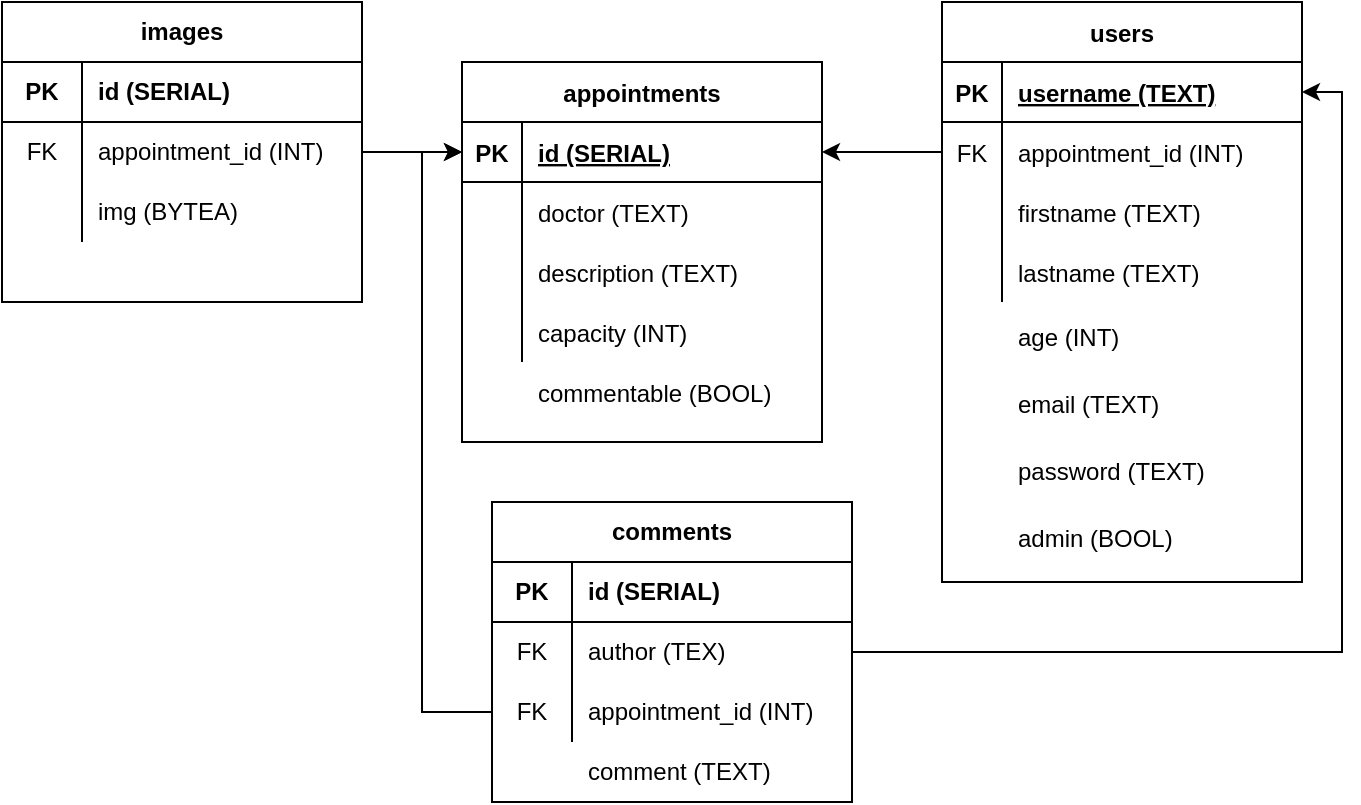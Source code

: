 <mxfile>
    <diagram id="QKNb3AziH3msIT61weC2" name="Page-1">
        <mxGraphModel dx="321" dy="335" grid="1" gridSize="10" guides="1" tooltips="1" connect="1" arrows="1" fold="1" page="1" pageScale="1" pageWidth="850" pageHeight="1100" math="0" shadow="0">
            <root>
                <mxCell id="0"/>
                <mxCell id="1" parent="0"/>
                <mxCell id="O52WOcm6CTFsDJhRvSOu-1" value="appointments" style="shape=table;startSize=30;container=1;collapsible=1;childLayout=tableLayout;fixedRows=1;rowLines=0;fontStyle=1;align=center;resizeLast=1;" parent="1" vertex="1">
                    <mxGeometry x="360" y="150" width="180" height="190" as="geometry"/>
                </mxCell>
                <mxCell id="O52WOcm6CTFsDJhRvSOu-2" value="" style="shape=partialRectangle;collapsible=0;dropTarget=0;pointerEvents=0;fillColor=none;top=0;left=0;bottom=1;right=0;points=[[0,0.5],[1,0.5]];portConstraint=eastwest;" parent="O52WOcm6CTFsDJhRvSOu-1" vertex="1">
                    <mxGeometry y="30" width="180" height="30" as="geometry"/>
                </mxCell>
                <mxCell id="O52WOcm6CTFsDJhRvSOu-3" value="PK" style="shape=partialRectangle;connectable=0;fillColor=none;top=0;left=0;bottom=0;right=0;fontStyle=1;overflow=hidden;" parent="O52WOcm6CTFsDJhRvSOu-2" vertex="1">
                    <mxGeometry width="30" height="30" as="geometry"/>
                </mxCell>
                <mxCell id="O52WOcm6CTFsDJhRvSOu-4" value="id (SERIAL)" style="shape=partialRectangle;connectable=0;fillColor=none;top=0;left=0;bottom=0;right=0;align=left;spacingLeft=6;fontStyle=5;overflow=hidden;" parent="O52WOcm6CTFsDJhRvSOu-2" vertex="1">
                    <mxGeometry x="30" width="150" height="30" as="geometry"/>
                </mxCell>
                <mxCell id="O52WOcm6CTFsDJhRvSOu-5" value="" style="shape=partialRectangle;collapsible=0;dropTarget=0;pointerEvents=0;fillColor=none;top=0;left=0;bottom=0;right=0;points=[[0,0.5],[1,0.5]];portConstraint=eastwest;" parent="O52WOcm6CTFsDJhRvSOu-1" vertex="1">
                    <mxGeometry y="60" width="180" height="30" as="geometry"/>
                </mxCell>
                <mxCell id="O52WOcm6CTFsDJhRvSOu-6" value="" style="shape=partialRectangle;connectable=0;fillColor=none;top=0;left=0;bottom=0;right=0;editable=1;overflow=hidden;" parent="O52WOcm6CTFsDJhRvSOu-5" vertex="1">
                    <mxGeometry width="30" height="30" as="geometry"/>
                </mxCell>
                <mxCell id="O52WOcm6CTFsDJhRvSOu-7" value="doctor (TEXT)" style="shape=partialRectangle;connectable=0;fillColor=none;top=0;left=0;bottom=0;right=0;align=left;spacingLeft=6;overflow=hidden;" parent="O52WOcm6CTFsDJhRvSOu-5" vertex="1">
                    <mxGeometry x="30" width="150" height="30" as="geometry"/>
                </mxCell>
                <mxCell id="O52WOcm6CTFsDJhRvSOu-8" value="" style="shape=partialRectangle;collapsible=0;dropTarget=0;pointerEvents=0;fillColor=none;top=0;left=0;bottom=0;right=0;points=[[0,0.5],[1,0.5]];portConstraint=eastwest;" parent="O52WOcm6CTFsDJhRvSOu-1" vertex="1">
                    <mxGeometry y="90" width="180" height="30" as="geometry"/>
                </mxCell>
                <mxCell id="O52WOcm6CTFsDJhRvSOu-9" value="" style="shape=partialRectangle;connectable=0;fillColor=none;top=0;left=0;bottom=0;right=0;editable=1;overflow=hidden;" parent="O52WOcm6CTFsDJhRvSOu-8" vertex="1">
                    <mxGeometry width="30" height="30" as="geometry"/>
                </mxCell>
                <mxCell id="O52WOcm6CTFsDJhRvSOu-10" value="description (TEXT)" style="shape=partialRectangle;connectable=0;fillColor=none;top=0;left=0;bottom=0;right=0;align=left;spacingLeft=6;overflow=hidden;" parent="O52WOcm6CTFsDJhRvSOu-8" vertex="1">
                    <mxGeometry x="30" width="150" height="30" as="geometry"/>
                </mxCell>
                <mxCell id="O52WOcm6CTFsDJhRvSOu-11" value="" style="shape=partialRectangle;collapsible=0;dropTarget=0;pointerEvents=0;fillColor=none;top=0;left=0;bottom=0;right=0;points=[[0,0.5],[1,0.5]];portConstraint=eastwest;" parent="O52WOcm6CTFsDJhRvSOu-1" vertex="1">
                    <mxGeometry y="120" width="180" height="30" as="geometry"/>
                </mxCell>
                <mxCell id="O52WOcm6CTFsDJhRvSOu-12" value="" style="shape=partialRectangle;connectable=0;fillColor=none;top=0;left=0;bottom=0;right=0;editable=1;overflow=hidden;" parent="O52WOcm6CTFsDJhRvSOu-11" vertex="1">
                    <mxGeometry width="30" height="30" as="geometry"/>
                </mxCell>
                <mxCell id="O52WOcm6CTFsDJhRvSOu-13" value="capacity (INT)" style="shape=partialRectangle;connectable=0;fillColor=none;top=0;left=0;bottom=0;right=0;align=left;spacingLeft=6;overflow=hidden;" parent="O52WOcm6CTFsDJhRvSOu-11" vertex="1">
                    <mxGeometry x="30" width="150" height="30" as="geometry"/>
                </mxCell>
                <mxCell id="O52WOcm6CTFsDJhRvSOu-31" value="" style="group" parent="1" vertex="1" connectable="0">
                    <mxGeometry x="600" y="120" width="180" height="320" as="geometry"/>
                </mxCell>
                <mxCell id="O52WOcm6CTFsDJhRvSOu-14" value="users" style="shape=table;startSize=30;container=1;collapsible=1;childLayout=tableLayout;fixedRows=1;rowLines=0;fontStyle=1;align=center;resizeLast=1;" parent="O52WOcm6CTFsDJhRvSOu-31" vertex="1">
                    <mxGeometry width="180" height="290" as="geometry">
                        <mxRectangle width="80" height="30" as="alternateBounds"/>
                    </mxGeometry>
                </mxCell>
                <mxCell id="O52WOcm6CTFsDJhRvSOu-15" value="" style="shape=partialRectangle;collapsible=0;dropTarget=0;pointerEvents=0;fillColor=none;top=0;left=0;bottom=1;right=0;points=[[0,0.5],[1,0.5]];portConstraint=eastwest;" parent="O52WOcm6CTFsDJhRvSOu-14" vertex="1">
                    <mxGeometry y="30" width="180" height="30" as="geometry"/>
                </mxCell>
                <mxCell id="O52WOcm6CTFsDJhRvSOu-16" value="PK" style="shape=partialRectangle;connectable=0;fillColor=none;top=0;left=0;bottom=0;right=0;fontStyle=1;overflow=hidden;" parent="O52WOcm6CTFsDJhRvSOu-15" vertex="1">
                    <mxGeometry width="30" height="30" as="geometry"/>
                </mxCell>
                <mxCell id="O52WOcm6CTFsDJhRvSOu-17" value="username (TEXT)" style="shape=partialRectangle;connectable=0;fillColor=none;top=0;left=0;bottom=0;right=0;align=left;spacingLeft=6;fontStyle=5;overflow=hidden;" parent="O52WOcm6CTFsDJhRvSOu-15" vertex="1">
                    <mxGeometry x="30" width="150" height="30" as="geometry"/>
                </mxCell>
                <mxCell id="O52WOcm6CTFsDJhRvSOu-18" value="" style="shape=partialRectangle;collapsible=0;dropTarget=0;pointerEvents=0;fillColor=none;top=0;left=0;bottom=0;right=0;points=[[0,0.5],[1,0.5]];portConstraint=eastwest;" parent="O52WOcm6CTFsDJhRvSOu-14" vertex="1">
                    <mxGeometry y="60" width="180" height="30" as="geometry"/>
                </mxCell>
                <mxCell id="O52WOcm6CTFsDJhRvSOu-19" value="FK" style="shape=partialRectangle;connectable=0;fillColor=none;top=0;left=0;bottom=0;right=0;editable=1;overflow=hidden;" parent="O52WOcm6CTFsDJhRvSOu-18" vertex="1">
                    <mxGeometry width="30" height="30" as="geometry"/>
                </mxCell>
                <mxCell id="O52WOcm6CTFsDJhRvSOu-20" value="appointment_id (INT)" style="shape=partialRectangle;connectable=0;fillColor=none;top=0;left=0;bottom=0;right=0;align=left;spacingLeft=6;overflow=hidden;" parent="O52WOcm6CTFsDJhRvSOu-18" vertex="1">
                    <mxGeometry x="30" width="150" height="30" as="geometry"/>
                </mxCell>
                <mxCell id="O52WOcm6CTFsDJhRvSOu-21" value="" style="shape=partialRectangle;collapsible=0;dropTarget=0;pointerEvents=0;fillColor=none;top=0;left=0;bottom=0;right=0;points=[[0,0.5],[1,0.5]];portConstraint=eastwest;" parent="O52WOcm6CTFsDJhRvSOu-14" vertex="1">
                    <mxGeometry y="90" width="180" height="30" as="geometry"/>
                </mxCell>
                <mxCell id="O52WOcm6CTFsDJhRvSOu-22" value="" style="shape=partialRectangle;connectable=0;fillColor=none;top=0;left=0;bottom=0;right=0;editable=1;overflow=hidden;" parent="O52WOcm6CTFsDJhRvSOu-21" vertex="1">
                    <mxGeometry width="30" height="30" as="geometry"/>
                </mxCell>
                <mxCell id="O52WOcm6CTFsDJhRvSOu-23" value="firstname (TEXT)" style="shape=partialRectangle;connectable=0;fillColor=none;top=0;left=0;bottom=0;right=0;align=left;spacingLeft=6;overflow=hidden;" parent="O52WOcm6CTFsDJhRvSOu-21" vertex="1">
                    <mxGeometry x="30" width="150" height="30" as="geometry"/>
                </mxCell>
                <mxCell id="O52WOcm6CTFsDJhRvSOu-24" value="" style="shape=partialRectangle;collapsible=0;dropTarget=0;pointerEvents=0;fillColor=none;top=0;left=0;bottom=0;right=0;points=[[0,0.5],[1,0.5]];portConstraint=eastwest;" parent="O52WOcm6CTFsDJhRvSOu-14" vertex="1">
                    <mxGeometry y="120" width="180" height="30" as="geometry"/>
                </mxCell>
                <mxCell id="O52WOcm6CTFsDJhRvSOu-25" value="" style="shape=partialRectangle;connectable=0;fillColor=none;top=0;left=0;bottom=0;right=0;editable=1;overflow=hidden;" parent="O52WOcm6CTFsDJhRvSOu-24" vertex="1">
                    <mxGeometry width="30" height="30" as="geometry"/>
                </mxCell>
                <mxCell id="O52WOcm6CTFsDJhRvSOu-26" value="lastname (TEXT)" style="shape=partialRectangle;connectable=0;fillColor=none;top=0;left=0;bottom=0;right=0;align=left;spacingLeft=6;overflow=hidden;" parent="O52WOcm6CTFsDJhRvSOu-24" vertex="1">
                    <mxGeometry x="30" width="150" height="30" as="geometry"/>
                </mxCell>
                <mxCell id="O52WOcm6CTFsDJhRvSOu-27" value="age (INT)" style="shape=partialRectangle;connectable=0;fillColor=none;top=0;left=0;bottom=0;right=0;align=left;spacingLeft=6;overflow=hidden;" parent="O52WOcm6CTFsDJhRvSOu-31" vertex="1">
                    <mxGeometry x="30" y="150.0" width="150" height="33.6" as="geometry"/>
                </mxCell>
                <mxCell id="O52WOcm6CTFsDJhRvSOu-29" value="email (TEXT)" style="shape=partialRectangle;connectable=0;fillColor=none;top=0;left=0;bottom=0;right=0;align=left;spacingLeft=6;overflow=hidden;" parent="O52WOcm6CTFsDJhRvSOu-31" vertex="1">
                    <mxGeometry x="30" y="183.6" width="150" height="33.6" as="geometry"/>
                </mxCell>
                <mxCell id="O52WOcm6CTFsDJhRvSOu-49" value="password (TEXT)" style="shape=partialRectangle;connectable=0;fillColor=none;top=0;left=0;bottom=0;right=0;align=left;spacingLeft=6;overflow=hidden;" parent="O52WOcm6CTFsDJhRvSOu-31" vertex="1">
                    <mxGeometry x="30" y="217.2" width="150" height="33.6" as="geometry"/>
                </mxCell>
                <mxCell id="ZiDTlyhOMb_Lww5j8gPe-1" value="admin (BOOL)" style="shape=partialRectangle;connectable=0;fillColor=none;top=0;left=0;bottom=0;right=0;align=left;spacingLeft=6;overflow=hidden;" parent="O52WOcm6CTFsDJhRvSOu-31" vertex="1">
                    <mxGeometry x="30" y="250.8" width="150" height="33.6" as="geometry"/>
                </mxCell>
                <mxCell id="6" value="images" style="shape=table;html=1;whiteSpace=wrap;startSize=30;container=1;collapsible=0;childLayout=tableLayout;fixedRows=1;rowLines=0;fontStyle=1;align=center;" parent="1" vertex="1">
                    <mxGeometry x="130" y="120" width="180" height="150" as="geometry"/>
                </mxCell>
                <mxCell id="7" value="" style="shape=partialRectangle;html=1;whiteSpace=wrap;collapsible=0;dropTarget=0;pointerEvents=0;fillColor=none;top=0;left=0;bottom=1;right=0;points=[[0,0.5],[1,0.5]];portConstraint=eastwest;" parent="6" vertex="1">
                    <mxGeometry y="30" width="180" height="30" as="geometry"/>
                </mxCell>
                <mxCell id="8" value="&lt;b&gt;PK&lt;/b&gt;" style="shape=partialRectangle;html=1;whiteSpace=wrap;connectable=0;fillColor=none;top=0;left=0;bottom=0;right=0;overflow=hidden;" parent="7" vertex="1">
                    <mxGeometry width="40" height="30" as="geometry"/>
                </mxCell>
                <mxCell id="9" value="&lt;b&gt;id (SERIAL)&lt;/b&gt;" style="shape=partialRectangle;html=1;whiteSpace=wrap;connectable=0;fillColor=none;top=0;left=0;bottom=0;right=0;align=left;spacingLeft=6;overflow=hidden;" parent="7" vertex="1">
                    <mxGeometry x="40" width="140" height="30" as="geometry"/>
                </mxCell>
                <mxCell id="10" value="" style="shape=partialRectangle;html=1;whiteSpace=wrap;collapsible=0;dropTarget=0;pointerEvents=0;fillColor=none;top=0;left=0;bottom=0;right=0;points=[[0,0.5],[1,0.5]];portConstraint=eastwest;" parent="6" vertex="1">
                    <mxGeometry y="60" width="180" height="30" as="geometry"/>
                </mxCell>
                <mxCell id="11" value="FK" style="shape=partialRectangle;html=1;whiteSpace=wrap;connectable=0;fillColor=none;top=0;left=0;bottom=0;right=0;overflow=hidden;" parent="10" vertex="1">
                    <mxGeometry width="40" height="30" as="geometry"/>
                </mxCell>
                <mxCell id="12" value="appointment_id (INT)" style="shape=partialRectangle;html=1;whiteSpace=wrap;connectable=0;fillColor=none;top=0;left=0;bottom=0;right=0;align=left;spacingLeft=6;overflow=hidden;" parent="10" vertex="1">
                    <mxGeometry x="40" width="140" height="30" as="geometry"/>
                </mxCell>
                <mxCell id="13" value="" style="shape=partialRectangle;html=1;whiteSpace=wrap;collapsible=0;dropTarget=0;pointerEvents=0;fillColor=none;top=0;left=0;bottom=0;right=0;points=[[0,0.5],[1,0.5]];portConstraint=eastwest;" parent="6" vertex="1">
                    <mxGeometry y="90" width="180" height="30" as="geometry"/>
                </mxCell>
                <mxCell id="14" value="" style="shape=partialRectangle;html=1;whiteSpace=wrap;connectable=0;fillColor=none;top=0;left=0;bottom=0;right=0;overflow=hidden;" parent="13" vertex="1">
                    <mxGeometry width="40" height="30" as="geometry"/>
                </mxCell>
                <mxCell id="15" value="img (BYTEA)" style="shape=partialRectangle;html=1;whiteSpace=wrap;connectable=0;fillColor=none;top=0;left=0;bottom=0;right=0;align=left;spacingLeft=6;overflow=hidden;" parent="13" vertex="1">
                    <mxGeometry x="40" width="140" height="30" as="geometry"/>
                </mxCell>
                <mxCell id="16" style="edgeStyle=orthogonalEdgeStyle;rounded=0;orthogonalLoop=1;jettySize=auto;html=1;entryX=0;entryY=0.5;entryDx=0;entryDy=0;" parent="1" source="10" target="O52WOcm6CTFsDJhRvSOu-2" edge="1">
                    <mxGeometry relative="1" as="geometry"/>
                </mxCell>
                <mxCell id="17" value="commentable (BOOL)" style="shape=partialRectangle;connectable=0;fillColor=none;top=0;left=0;bottom=0;right=0;align=left;spacingLeft=6;overflow=hidden;" parent="1" vertex="1">
                    <mxGeometry x="390" y="300" width="150" height="30" as="geometry"/>
                </mxCell>
                <mxCell id="30" value="" style="group" parent="1" vertex="1" connectable="0">
                    <mxGeometry x="375" y="370" width="180" height="150" as="geometry"/>
                </mxCell>
                <mxCell id="18" value="comments" style="shape=table;html=1;whiteSpace=wrap;startSize=30;container=1;collapsible=0;childLayout=tableLayout;fixedRows=1;rowLines=0;fontStyle=1;align=center;" parent="30" vertex="1">
                    <mxGeometry width="180" height="150" as="geometry"/>
                </mxCell>
                <mxCell id="19" value="" style="shape=partialRectangle;html=1;whiteSpace=wrap;collapsible=0;dropTarget=0;pointerEvents=0;fillColor=none;top=0;left=0;bottom=1;right=0;points=[[0,0.5],[1,0.5]];portConstraint=eastwest;" parent="18" vertex="1">
                    <mxGeometry y="30" width="180" height="30" as="geometry"/>
                </mxCell>
                <mxCell id="20" value="&lt;b&gt;PK&lt;/b&gt;" style="shape=partialRectangle;html=1;whiteSpace=wrap;connectable=0;fillColor=none;top=0;left=0;bottom=0;right=0;overflow=hidden;" parent="19" vertex="1">
                    <mxGeometry width="40" height="30" as="geometry"/>
                </mxCell>
                <mxCell id="21" value="&lt;b&gt;id (SERIAL)&lt;/b&gt;" style="shape=partialRectangle;html=1;whiteSpace=wrap;connectable=0;fillColor=none;top=0;left=0;bottom=0;right=0;align=left;spacingLeft=6;overflow=hidden;" parent="19" vertex="1">
                    <mxGeometry x="40" width="140" height="30" as="geometry"/>
                </mxCell>
                <mxCell id="22" value="" style="shape=partialRectangle;html=1;whiteSpace=wrap;collapsible=0;dropTarget=0;pointerEvents=0;fillColor=none;top=0;left=0;bottom=0;right=0;points=[[0,0.5],[1,0.5]];portConstraint=eastwest;" parent="18" vertex="1">
                    <mxGeometry y="60" width="180" height="30" as="geometry"/>
                </mxCell>
                <mxCell id="23" value="FK" style="shape=partialRectangle;html=1;whiteSpace=wrap;connectable=0;fillColor=none;top=0;left=0;bottom=0;right=0;overflow=hidden;" parent="22" vertex="1">
                    <mxGeometry width="40" height="30" as="geometry"/>
                </mxCell>
                <mxCell id="24" value="author (TEX)" style="shape=partialRectangle;html=1;whiteSpace=wrap;connectable=0;fillColor=none;top=0;left=0;bottom=0;right=0;align=left;spacingLeft=6;overflow=hidden;" parent="22" vertex="1">
                    <mxGeometry x="40" width="140" height="30" as="geometry"/>
                </mxCell>
                <mxCell id="25" value="" style="shape=partialRectangle;html=1;whiteSpace=wrap;collapsible=0;dropTarget=0;pointerEvents=0;fillColor=none;top=0;left=0;bottom=0;right=0;points=[[0,0.5],[1,0.5]];portConstraint=eastwest;" parent="18" vertex="1">
                    <mxGeometry y="90" width="180" height="30" as="geometry"/>
                </mxCell>
                <mxCell id="26" value="FK" style="shape=partialRectangle;html=1;whiteSpace=wrap;connectable=0;fillColor=none;top=0;left=0;bottom=0;right=0;overflow=hidden;" parent="25" vertex="1">
                    <mxGeometry width="40" height="30" as="geometry"/>
                </mxCell>
                <mxCell id="27" value="appointment_id (INT)" style="shape=partialRectangle;html=1;whiteSpace=wrap;connectable=0;fillColor=none;top=0;left=0;bottom=0;right=0;align=left;spacingLeft=6;overflow=hidden;" parent="25" vertex="1">
                    <mxGeometry x="40" width="140" height="30" as="geometry"/>
                </mxCell>
                <mxCell id="28" value="comment (TEXT)" style="shape=partialRectangle;html=1;whiteSpace=wrap;connectable=0;fillColor=none;top=0;left=0;bottom=0;right=0;align=left;spacingLeft=6;overflow=hidden;" parent="30" vertex="1">
                    <mxGeometry x="40" y="120" width="140" height="30" as="geometry"/>
                </mxCell>
                <mxCell id="33" style="edgeStyle=orthogonalEdgeStyle;rounded=0;orthogonalLoop=1;jettySize=auto;html=1;entryX=0;entryY=0.5;entryDx=0;entryDy=0;" parent="1" source="25" target="O52WOcm6CTFsDJhRvSOu-2" edge="1">
                    <mxGeometry relative="1" as="geometry"/>
                </mxCell>
                <mxCell id="34" style="edgeStyle=orthogonalEdgeStyle;rounded=0;orthogonalLoop=1;jettySize=auto;html=1;entryX=1;entryY=0.5;entryDx=0;entryDy=0;" parent="1" source="O52WOcm6CTFsDJhRvSOu-18" target="O52WOcm6CTFsDJhRvSOu-2" edge="1">
                    <mxGeometry relative="1" as="geometry"/>
                </mxCell>
                <mxCell id="35" style="edgeStyle=orthogonalEdgeStyle;rounded=0;orthogonalLoop=1;jettySize=auto;html=1;entryX=1;entryY=0.5;entryDx=0;entryDy=0;" parent="1" source="22" target="O52WOcm6CTFsDJhRvSOu-15" edge="1">
                    <mxGeometry relative="1" as="geometry"/>
                </mxCell>
            </root>
        </mxGraphModel>
    </diagram>
</mxfile>